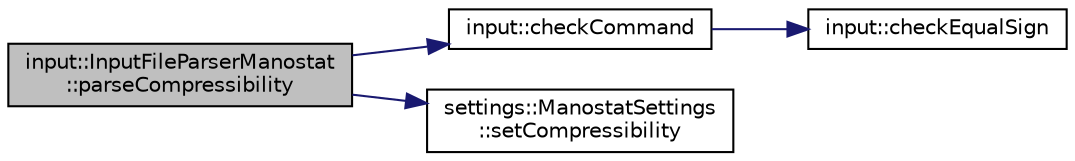 digraph "input::InputFileParserManostat::parseCompressibility"
{
 // LATEX_PDF_SIZE
  edge [fontname="Helvetica",fontsize="10",labelfontname="Helvetica",labelfontsize="10"];
  node [fontname="Helvetica",fontsize="10",shape=record];
  rankdir="LR";
  Node1 [label="input::InputFileParserManostat\l::parseCompressibility",height=0.2,width=0.4,color="black", fillcolor="grey75", style="filled", fontcolor="black",tooltip="Parse the compressibility used in the simulation (isothermal compressibility)"];
  Node1 -> Node2 [color="midnightblue",fontsize="10",style="solid",fontname="Helvetica"];
  Node2 [label="input::checkCommand",height=0.2,width=0.4,color="black", fillcolor="white", style="filled",URL="$namespaceinput.html#a81877d6bfa9b46cdca1b280c6d1b30fb",tooltip="check if command array has exactly 3 elements"];
  Node2 -> Node3 [color="midnightblue",fontsize="10",style="solid",fontname="Helvetica"];
  Node3 [label="input::checkEqualSign",height=0.2,width=0.4,color="black", fillcolor="white", style="filled",URL="$namespaceinput.html#a586caa23c32d86459177222a3b5d53fe",tooltip="check if parameter is \"=\""];
  Node1 -> Node4 [color="midnightblue",fontsize="10",style="solid",fontname="Helvetica"];
  Node4 [label="settings::ManostatSettings\l::setCompressibility",height=0.2,width=0.4,color="black", fillcolor="white", style="filled",URL="$classsettings_1_1ManostatSettings.html#a525f85f27ee927876317f5b5bafe7df8",tooltip=" "];
}
